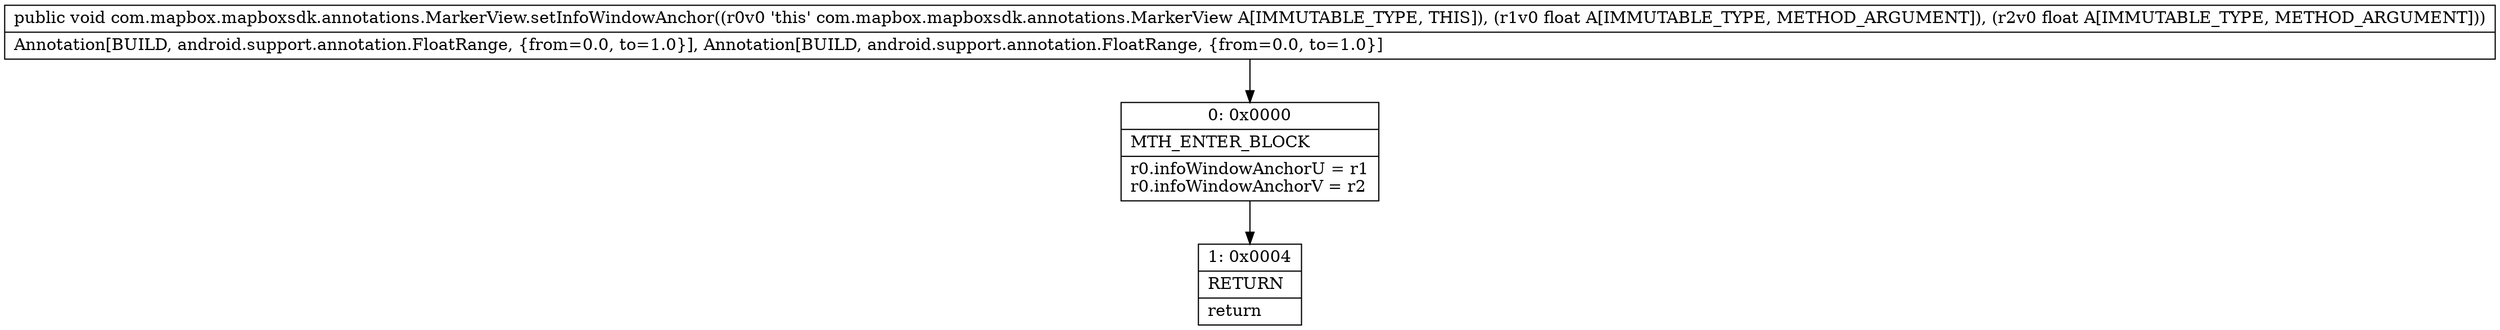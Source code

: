 digraph "CFG forcom.mapbox.mapboxsdk.annotations.MarkerView.setInfoWindowAnchor(FF)V" {
Node_0 [shape=record,label="{0\:\ 0x0000|MTH_ENTER_BLOCK\l|r0.infoWindowAnchorU = r1\lr0.infoWindowAnchorV = r2\l}"];
Node_1 [shape=record,label="{1\:\ 0x0004|RETURN\l|return\l}"];
MethodNode[shape=record,label="{public void com.mapbox.mapboxsdk.annotations.MarkerView.setInfoWindowAnchor((r0v0 'this' com.mapbox.mapboxsdk.annotations.MarkerView A[IMMUTABLE_TYPE, THIS]), (r1v0 float A[IMMUTABLE_TYPE, METHOD_ARGUMENT]), (r2v0 float A[IMMUTABLE_TYPE, METHOD_ARGUMENT]))  | Annotation[BUILD, android.support.annotation.FloatRange, \{from=0.0, to=1.0\}], Annotation[BUILD, android.support.annotation.FloatRange, \{from=0.0, to=1.0\}]\l}"];
MethodNode -> Node_0;
Node_0 -> Node_1;
}

